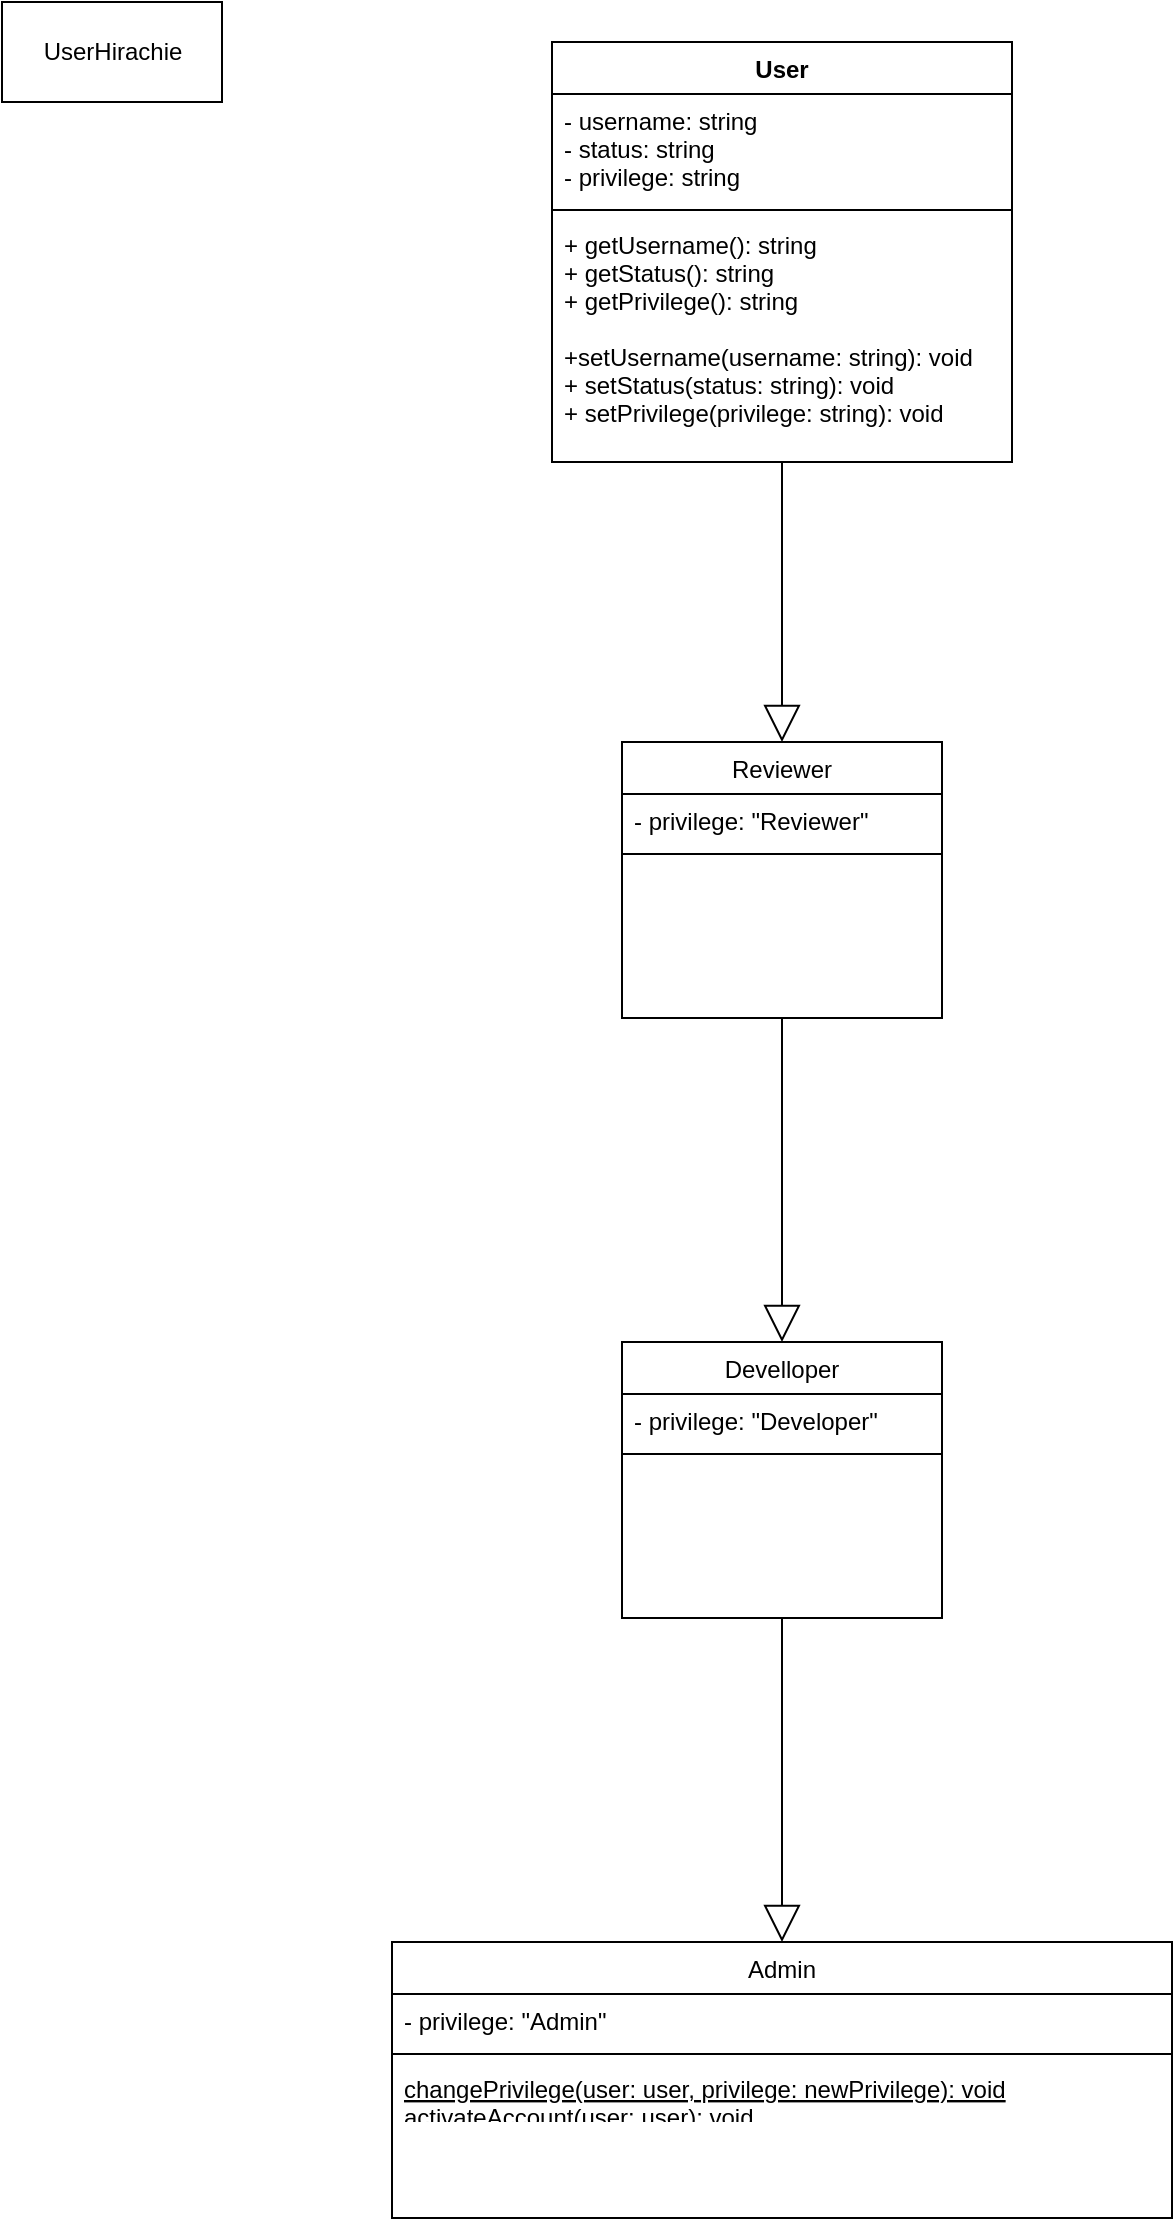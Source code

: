 <mxfile version="15.9.4" type="device"><diagram id="C5RBs43oDa-KdzZeNtuy" name="Page-1"><mxGraphModel dx="887" dy="855" grid="1" gridSize="10" guides="1" tooltips="1" connect="1" arrows="1" fold="1" page="1" pageScale="1" pageWidth="827" pageHeight="1169" math="0" shadow="0"><root><mxCell id="WIyWlLk6GJQsqaUBKTNV-0"/><mxCell id="WIyWlLk6GJQsqaUBKTNV-1" parent="WIyWlLk6GJQsqaUBKTNV-0"/><mxCell id="zkfFHV4jXpPFQw0GAbJ--6" value="Reviewer" style="swimlane;fontStyle=0;align=center;verticalAlign=top;childLayout=stackLayout;horizontal=1;startSize=26;horizontalStack=0;resizeParent=1;resizeLast=0;collapsible=1;marginBottom=0;rounded=0;shadow=0;strokeWidth=1;" parent="WIyWlLk6GJQsqaUBKTNV-1" vertex="1"><mxGeometry x="320" y="380" width="160" height="138" as="geometry"><mxRectangle x="130" y="380" width="160" height="26" as="alternateBounds"/></mxGeometry></mxCell><mxCell id="zkfFHV4jXpPFQw0GAbJ--8" value="- privilege: &quot;Reviewer&quot;" style="text;align=left;verticalAlign=top;spacingLeft=4;spacingRight=4;overflow=hidden;rotatable=0;points=[[0,0.5],[1,0.5]];portConstraint=eastwest;rounded=0;shadow=0;html=0;" parent="zkfFHV4jXpPFQw0GAbJ--6" vertex="1"><mxGeometry y="26" width="160" height="26" as="geometry"/></mxCell><mxCell id="zkfFHV4jXpPFQw0GAbJ--9" value="" style="line;html=1;strokeWidth=1;align=left;verticalAlign=middle;spacingTop=-1;spacingLeft=3;spacingRight=3;rotatable=0;labelPosition=right;points=[];portConstraint=eastwest;" parent="zkfFHV4jXpPFQw0GAbJ--6" vertex="1"><mxGeometry y="52" width="160" height="8" as="geometry"/></mxCell><mxCell id="I9UMOeiWucPNtx1gL_g7-0" value="Develloper" style="swimlane;fontStyle=0;align=center;verticalAlign=top;childLayout=stackLayout;horizontal=1;startSize=26;horizontalStack=0;resizeParent=1;resizeLast=0;collapsible=1;marginBottom=0;rounded=0;shadow=0;strokeWidth=1;" vertex="1" parent="WIyWlLk6GJQsqaUBKTNV-1"><mxGeometry x="320" y="680" width="160" height="138" as="geometry"><mxRectangle x="130" y="380" width="160" height="26" as="alternateBounds"/></mxGeometry></mxCell><mxCell id="I9UMOeiWucPNtx1gL_g7-1" value="- privilege: &quot;Developer&quot;" style="text;align=left;verticalAlign=top;spacingLeft=4;spacingRight=4;overflow=hidden;rotatable=0;points=[[0,0.5],[1,0.5]];portConstraint=eastwest;rounded=0;shadow=0;html=0;" vertex="1" parent="I9UMOeiWucPNtx1gL_g7-0"><mxGeometry y="26" width="160" height="26" as="geometry"/></mxCell><mxCell id="I9UMOeiWucPNtx1gL_g7-2" value="" style="line;html=1;strokeWidth=1;align=left;verticalAlign=middle;spacingTop=-1;spacingLeft=3;spacingRight=3;rotatable=0;labelPosition=right;points=[];portConstraint=eastwest;" vertex="1" parent="I9UMOeiWucPNtx1gL_g7-0"><mxGeometry y="52" width="160" height="8" as="geometry"/></mxCell><mxCell id="I9UMOeiWucPNtx1gL_g7-4" value="Admin" style="swimlane;fontStyle=0;align=center;verticalAlign=top;childLayout=stackLayout;horizontal=1;startSize=26;horizontalStack=0;resizeParent=1;resizeLast=0;collapsible=1;marginBottom=0;rounded=0;shadow=0;strokeWidth=1;" vertex="1" parent="WIyWlLk6GJQsqaUBKTNV-1"><mxGeometry x="205" y="980" width="390" height="138" as="geometry"><mxRectangle x="130" y="380" width="160" height="26" as="alternateBounds"/></mxGeometry></mxCell><mxCell id="I9UMOeiWucPNtx1gL_g7-5" value="- privilege: &quot;Admin&quot;" style="text;align=left;verticalAlign=top;spacingLeft=4;spacingRight=4;overflow=hidden;rotatable=0;points=[[0,0.5],[1,0.5]];portConstraint=eastwest;rounded=0;shadow=0;html=0;" vertex="1" parent="I9UMOeiWucPNtx1gL_g7-4"><mxGeometry y="26" width="390" height="26" as="geometry"/></mxCell><mxCell id="I9UMOeiWucPNtx1gL_g7-6" value="" style="line;html=1;strokeWidth=1;align=left;verticalAlign=middle;spacingTop=-1;spacingLeft=3;spacingRight=3;rotatable=0;labelPosition=right;points=[];portConstraint=eastwest;" vertex="1" parent="I9UMOeiWucPNtx1gL_g7-4"><mxGeometry y="52" width="390" height="8" as="geometry"/></mxCell><mxCell id="I9UMOeiWucPNtx1gL_g7-7" value="changePrivilege(user: user, privilege: newPrivilege): void&#10;activateAccount(user: user): void&#10;" style="text;align=left;verticalAlign=top;spacingLeft=4;spacingRight=4;overflow=hidden;rotatable=0;points=[[0,0.5],[1,0.5]];portConstraint=eastwest;fontStyle=4" vertex="1" parent="I9UMOeiWucPNtx1gL_g7-4"><mxGeometry y="60" width="390" height="26" as="geometry"/></mxCell><mxCell id="I9UMOeiWucPNtx1gL_g7-12" value="" style="endArrow=block;endSize=16;endFill=0;html=1;rounded=0;strokeColor=default;exitX=0.5;exitY=1;exitDx=0;exitDy=0;entryX=0.5;entryY=0;entryDx=0;entryDy=0;" edge="1" parent="WIyWlLk6GJQsqaUBKTNV-1" source="I9UMOeiWucPNtx1gL_g7-0" target="I9UMOeiWucPNtx1gL_g7-4"><mxGeometry y="-10" width="160" relative="1" as="geometry"><mxPoint x="100" y="830" as="sourcePoint"/><mxPoint x="260" y="830" as="targetPoint"/><Array as="points"/><mxPoint as="offset"/></mxGeometry></mxCell><mxCell id="I9UMOeiWucPNtx1gL_g7-13" value="" style="endArrow=block;endSize=16;endFill=0;html=1;rounded=0;strokeColor=default;entryX=0.5;entryY=0;entryDx=0;entryDy=0;" edge="1" parent="WIyWlLk6GJQsqaUBKTNV-1" source="I9UMOeiWucPNtx1gL_g7-18" target="zkfFHV4jXpPFQw0GAbJ--6"><mxGeometry y="-10" width="160" relative="1" as="geometry"><mxPoint x="420" y="250" as="sourcePoint"/><mxPoint x="300" y="470" as="targetPoint"/><Array as="points"/><mxPoint as="offset"/></mxGeometry></mxCell><mxCell id="I9UMOeiWucPNtx1gL_g7-14" value="" style="endArrow=block;endSize=16;endFill=0;html=1;rounded=0;strokeColor=default;entryX=0.5;entryY=0;entryDx=0;entryDy=0;exitX=0.5;exitY=1;exitDx=0;exitDy=0;" edge="1" parent="WIyWlLk6GJQsqaUBKTNV-1" source="zkfFHV4jXpPFQw0GAbJ--6" target="I9UMOeiWucPNtx1gL_g7-0"><mxGeometry y="-10" width="160" relative="1" as="geometry"><mxPoint x="50" y="350" as="sourcePoint"/><mxPoint x="210" y="350" as="targetPoint"/><Array as="points"/><mxPoint as="offset"/></mxGeometry></mxCell><mxCell id="I9UMOeiWucPNtx1gL_g7-15" value="User" style="swimlane;fontStyle=1;align=center;verticalAlign=top;childLayout=stackLayout;horizontal=1;startSize=26;horizontalStack=0;resizeParent=1;resizeParentMax=0;resizeLast=0;collapsible=1;marginBottom=0;" vertex="1" parent="WIyWlLk6GJQsqaUBKTNV-1"><mxGeometry x="285" y="30" width="230" height="210" as="geometry"/></mxCell><mxCell id="I9UMOeiWucPNtx1gL_g7-16" value="- username: string&#10;- status: string&#10;- privilege: string" style="text;strokeColor=none;fillColor=none;align=left;verticalAlign=top;spacingLeft=4;spacingRight=4;overflow=hidden;rotatable=0;points=[[0,0.5],[1,0.5]];portConstraint=eastwest;" vertex="1" parent="I9UMOeiWucPNtx1gL_g7-15"><mxGeometry y="26" width="230" height="54" as="geometry"/></mxCell><mxCell id="I9UMOeiWucPNtx1gL_g7-17" value="" style="line;strokeWidth=1;fillColor=none;align=left;verticalAlign=middle;spacingTop=-1;spacingLeft=3;spacingRight=3;rotatable=0;labelPosition=right;points=[];portConstraint=eastwest;" vertex="1" parent="I9UMOeiWucPNtx1gL_g7-15"><mxGeometry y="80" width="230" height="8" as="geometry"/></mxCell><mxCell id="I9UMOeiWucPNtx1gL_g7-18" value="+ getUsername(): string&#10;+ getStatus(): string&#10;+ getPrivilege(): string&#10;&#10;+setUsername(username: string): void&#10;+ setStatus(status: string): void&#10;+ setPrivilege(privilege: string): void" style="text;strokeColor=none;fillColor=none;align=left;verticalAlign=top;spacingLeft=4;spacingRight=4;overflow=hidden;rotatable=0;points=[[0,0.5],[1,0.5]];portConstraint=eastwest;" vertex="1" parent="I9UMOeiWucPNtx1gL_g7-15"><mxGeometry y="88" width="230" height="122" as="geometry"/></mxCell><mxCell id="I9UMOeiWucPNtx1gL_g7-22" value="UserHirachie" style="html=1;" vertex="1" parent="WIyWlLk6GJQsqaUBKTNV-1"><mxGeometry x="10" y="10" width="110" height="50" as="geometry"/></mxCell></root></mxGraphModel></diagram></mxfile>